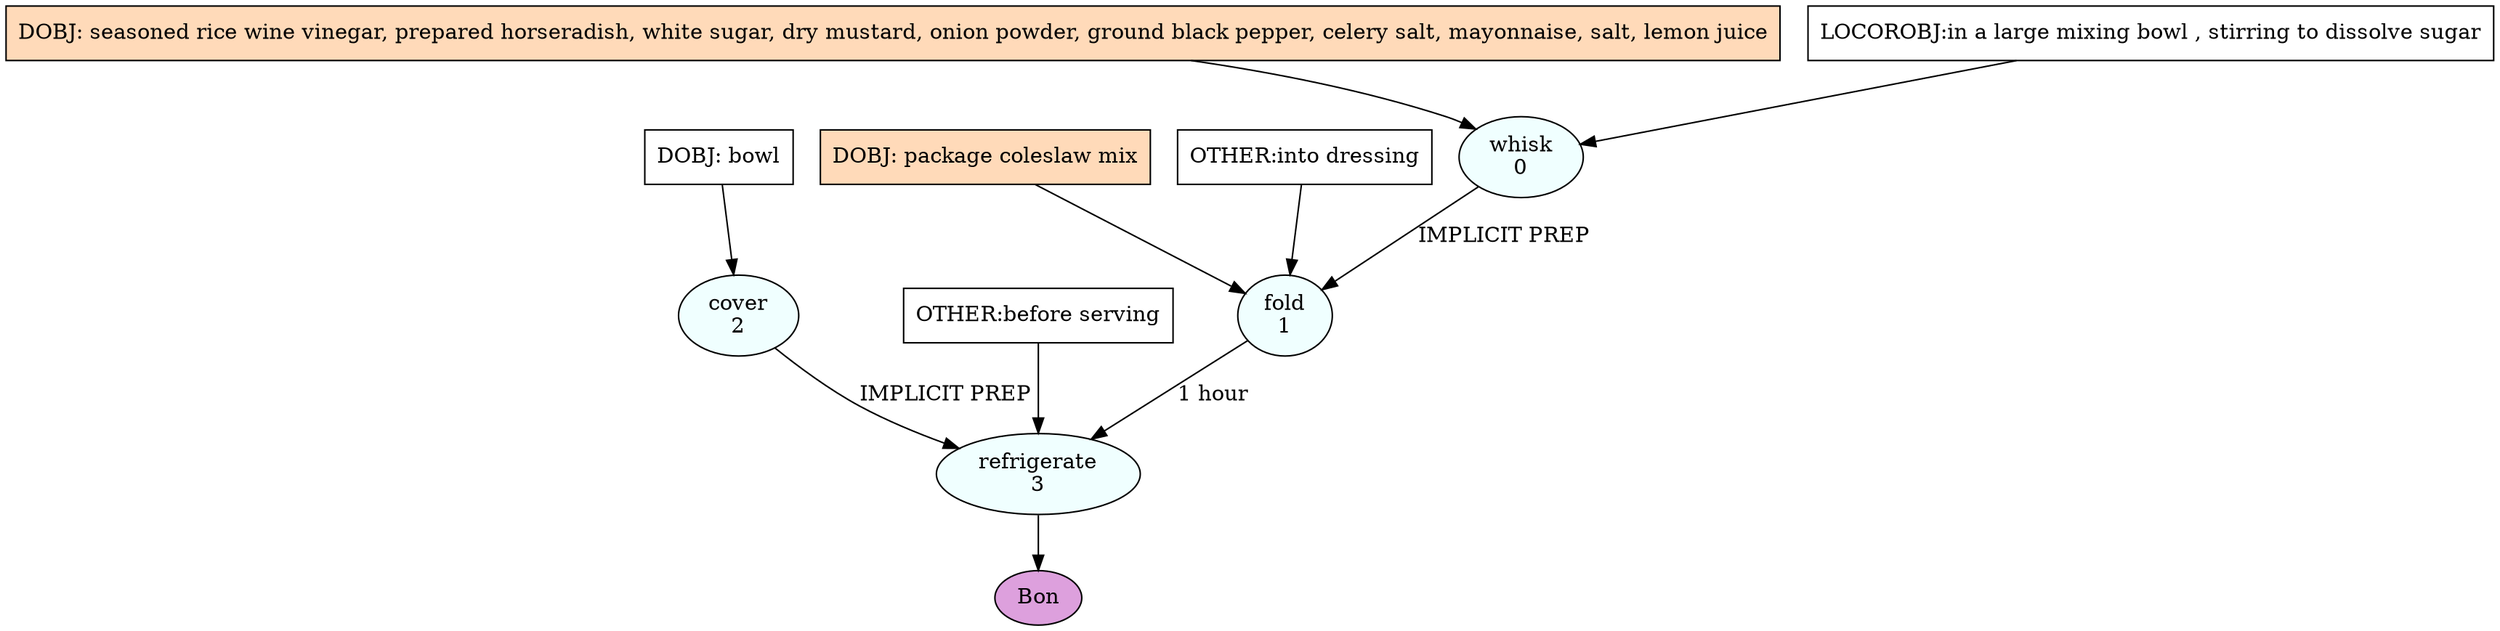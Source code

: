 digraph recipe {
E0[label="whisk
0", shape=oval, style=filled, fillcolor=azure]
E1[label="fold
1", shape=oval, style=filled, fillcolor=azure]
E2[label="cover
2", shape=oval, style=filled, fillcolor=azure]
E3[label="refrigerate
3", shape=oval, style=filled, fillcolor=azure]
D2[label="DOBJ: bowl", shape=box, style=filled, fillcolor=white]
D2 -> E2
D0[label="DOBJ: seasoned rice wine vinegar, prepared horseradish, white sugar, dry mustard, onion powder, ground black pepper, celery salt, mayonnaise, salt, lemon juice", shape=box, style=filled, fillcolor=peachpuff]
D0 -> E0
P0_0[label="LOCOROBJ:in a large mixing bowl , stirring to dissolve sugar", shape=box, style=filled, fillcolor=white]
P0_0 -> E0
D1_ing[label="DOBJ: package coleslaw mix", shape=box, style=filled, fillcolor=peachpuff]
D1_ing -> E1
E0 -> E1 [label="IMPLICIT PREP"]
P1_1_0[label="OTHER:into dressing", shape=box, style=filled, fillcolor=white]
P1_1_0 -> E1
E1 -> E3 [label="1 hour"]
E2 -> E3 [label="IMPLICIT PREP"]
P3_1_0[label="OTHER:before serving", shape=box, style=filled, fillcolor=white]
P3_1_0 -> E3
EOR[label="Bon", shape=oval, style=filled, fillcolor=plum]
E3 -> EOR
}
